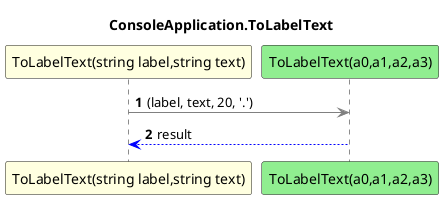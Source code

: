 @startuml ConsoleApplication.ToLabelText
title ConsoleApplication.ToLabelText
participant "ToLabelText(string label,string text)" as ToLabelText_p0_p1 #LightYellow
participant "ToLabelText(a0,a1,a2,a3)" as ToLabelText_a0_a1_a2_a3 #LightGreen
autonumber
ToLabelText_p0_p1 -[#grey]> ToLabelText_a0_a1_a2_a3 : (label, text, 20, '.')
ToLabelText_a0_a1_a2_a3 -[#blue]-> ToLabelText_p0_p1 : result
@enduml
